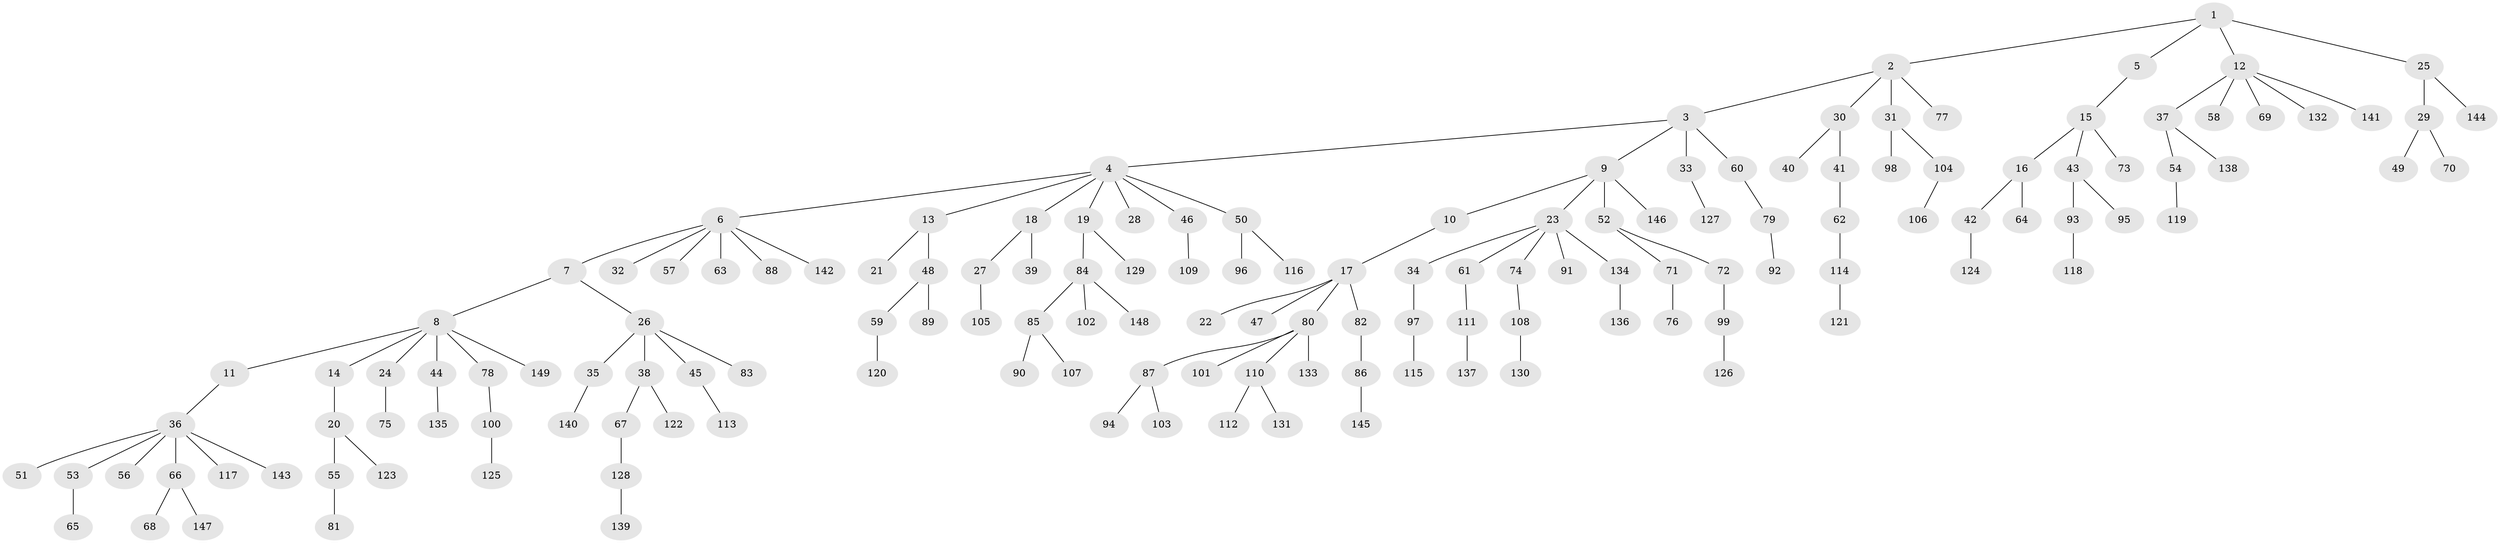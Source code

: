 // Generated by graph-tools (version 1.1) at 2025/50/03/09/25 03:50:21]
// undirected, 149 vertices, 148 edges
graph export_dot {
graph [start="1"]
  node [color=gray90,style=filled];
  1;
  2;
  3;
  4;
  5;
  6;
  7;
  8;
  9;
  10;
  11;
  12;
  13;
  14;
  15;
  16;
  17;
  18;
  19;
  20;
  21;
  22;
  23;
  24;
  25;
  26;
  27;
  28;
  29;
  30;
  31;
  32;
  33;
  34;
  35;
  36;
  37;
  38;
  39;
  40;
  41;
  42;
  43;
  44;
  45;
  46;
  47;
  48;
  49;
  50;
  51;
  52;
  53;
  54;
  55;
  56;
  57;
  58;
  59;
  60;
  61;
  62;
  63;
  64;
  65;
  66;
  67;
  68;
  69;
  70;
  71;
  72;
  73;
  74;
  75;
  76;
  77;
  78;
  79;
  80;
  81;
  82;
  83;
  84;
  85;
  86;
  87;
  88;
  89;
  90;
  91;
  92;
  93;
  94;
  95;
  96;
  97;
  98;
  99;
  100;
  101;
  102;
  103;
  104;
  105;
  106;
  107;
  108;
  109;
  110;
  111;
  112;
  113;
  114;
  115;
  116;
  117;
  118;
  119;
  120;
  121;
  122;
  123;
  124;
  125;
  126;
  127;
  128;
  129;
  130;
  131;
  132;
  133;
  134;
  135;
  136;
  137;
  138;
  139;
  140;
  141;
  142;
  143;
  144;
  145;
  146;
  147;
  148;
  149;
  1 -- 2;
  1 -- 5;
  1 -- 12;
  1 -- 25;
  2 -- 3;
  2 -- 30;
  2 -- 31;
  2 -- 77;
  3 -- 4;
  3 -- 9;
  3 -- 33;
  3 -- 60;
  4 -- 6;
  4 -- 13;
  4 -- 18;
  4 -- 19;
  4 -- 28;
  4 -- 46;
  4 -- 50;
  5 -- 15;
  6 -- 7;
  6 -- 32;
  6 -- 57;
  6 -- 63;
  6 -- 88;
  6 -- 142;
  7 -- 8;
  7 -- 26;
  8 -- 11;
  8 -- 14;
  8 -- 24;
  8 -- 44;
  8 -- 78;
  8 -- 149;
  9 -- 10;
  9 -- 23;
  9 -- 52;
  9 -- 146;
  10 -- 17;
  11 -- 36;
  12 -- 37;
  12 -- 58;
  12 -- 69;
  12 -- 132;
  12 -- 141;
  13 -- 21;
  13 -- 48;
  14 -- 20;
  15 -- 16;
  15 -- 43;
  15 -- 73;
  16 -- 42;
  16 -- 64;
  17 -- 22;
  17 -- 47;
  17 -- 80;
  17 -- 82;
  18 -- 27;
  18 -- 39;
  19 -- 84;
  19 -- 129;
  20 -- 55;
  20 -- 123;
  23 -- 34;
  23 -- 61;
  23 -- 74;
  23 -- 91;
  23 -- 134;
  24 -- 75;
  25 -- 29;
  25 -- 144;
  26 -- 35;
  26 -- 38;
  26 -- 45;
  26 -- 83;
  27 -- 105;
  29 -- 49;
  29 -- 70;
  30 -- 40;
  30 -- 41;
  31 -- 98;
  31 -- 104;
  33 -- 127;
  34 -- 97;
  35 -- 140;
  36 -- 51;
  36 -- 53;
  36 -- 56;
  36 -- 66;
  36 -- 117;
  36 -- 143;
  37 -- 54;
  37 -- 138;
  38 -- 67;
  38 -- 122;
  41 -- 62;
  42 -- 124;
  43 -- 93;
  43 -- 95;
  44 -- 135;
  45 -- 113;
  46 -- 109;
  48 -- 59;
  48 -- 89;
  50 -- 96;
  50 -- 116;
  52 -- 71;
  52 -- 72;
  53 -- 65;
  54 -- 119;
  55 -- 81;
  59 -- 120;
  60 -- 79;
  61 -- 111;
  62 -- 114;
  66 -- 68;
  66 -- 147;
  67 -- 128;
  71 -- 76;
  72 -- 99;
  74 -- 108;
  78 -- 100;
  79 -- 92;
  80 -- 87;
  80 -- 101;
  80 -- 110;
  80 -- 133;
  82 -- 86;
  84 -- 85;
  84 -- 102;
  84 -- 148;
  85 -- 90;
  85 -- 107;
  86 -- 145;
  87 -- 94;
  87 -- 103;
  93 -- 118;
  97 -- 115;
  99 -- 126;
  100 -- 125;
  104 -- 106;
  108 -- 130;
  110 -- 112;
  110 -- 131;
  111 -- 137;
  114 -- 121;
  128 -- 139;
  134 -- 136;
}

